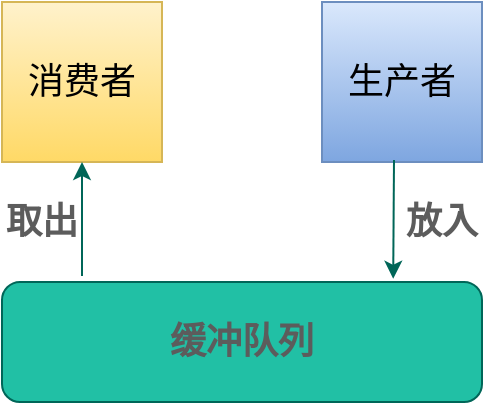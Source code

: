 <mxfile version="13.8.2" type="github"><diagram id="_AlI2kZsJtnZ9X1jW3i3" name="Page-1"><mxGraphModel dx="1038" dy="579" grid="1" gridSize="10" guides="1" tooltips="1" connect="1" arrows="1" fold="1" page="1" pageScale="1" pageWidth="827" pageHeight="1169" math="0" shadow="0"><root><mxCell id="0"/><mxCell id="1" parent="0"/><mxCell id="jElknOe6b9EMVfAQIuWB-1" value="&lt;font style=&quot;font-size: 18px&quot;&gt;消费者&lt;/font&gt;" style="whiteSpace=wrap;html=1;aspect=fixed;rounded=0;sketch=0;strokeColor=#d6b656;fillColor=#fff2cc;gradientColor=#ffd966;" vertex="1" parent="1"><mxGeometry x="200" y="200" width="80" height="80" as="geometry"/></mxCell><mxCell id="jElknOe6b9EMVfAQIuWB-2" value="&lt;font style=&quot;font-size: 18px&quot;&gt;&lt;b&gt;缓冲队列&lt;/b&gt;&lt;/font&gt;" style="rounded=1;whiteSpace=wrap;html=1;sketch=0;strokeColor=#006658;fillColor=#21C0A5;fontColor=#5C5C5C;" vertex="1" parent="1"><mxGeometry x="200" y="340" width="240" height="60" as="geometry"/></mxCell><mxCell id="jElknOe6b9EMVfAQIuWB-3" value="&lt;font style=&quot;font-size: 18px&quot;&gt;生产者&lt;/font&gt;" style="whiteSpace=wrap;html=1;aspect=fixed;rounded=0;sketch=0;strokeColor=#6c8ebf;fillColor=#dae8fc;gradientColor=#7ea6e0;" vertex="1" parent="1"><mxGeometry x="360" y="200" width="80" height="80" as="geometry"/></mxCell><mxCell id="jElknOe6b9EMVfAQIuWB-4" value="" style="endArrow=classic;html=1;strokeColor=#006658;fillColor=#21C0A5;fontColor=#5C5C5C;entryX=0.815;entryY=-0.027;entryDx=0;entryDy=0;entryPerimeter=0;" edge="1" parent="1" target="jElknOe6b9EMVfAQIuWB-2"><mxGeometry width="50" height="50" relative="1" as="geometry"><mxPoint x="396" y="279" as="sourcePoint"/><mxPoint x="420" y="280" as="targetPoint"/></mxGeometry></mxCell><mxCell id="jElknOe6b9EMVfAQIuWB-5" value="&lt;font style=&quot;font-size: 18px&quot;&gt;&lt;b&gt;放入&lt;/b&gt;&lt;/font&gt;" style="text;html=1;strokeColor=none;fillColor=none;align=center;verticalAlign=middle;whiteSpace=wrap;rounded=0;sketch=0;fontColor=#5C5C5C;" vertex="1" parent="1"><mxGeometry x="400" y="300" width="40" height="20" as="geometry"/></mxCell><mxCell id="jElknOe6b9EMVfAQIuWB-7" value="" style="endArrow=classic;html=1;strokeColor=#006658;fillColor=#21C0A5;fontColor=#5C5C5C;entryX=0.5;entryY=1;entryDx=0;entryDy=0;" edge="1" parent="1" target="jElknOe6b9EMVfAQIuWB-1"><mxGeometry width="50" height="50" relative="1" as="geometry"><mxPoint x="240" y="337" as="sourcePoint"/><mxPoint x="290" y="280" as="targetPoint"/></mxGeometry></mxCell><mxCell id="jElknOe6b9EMVfAQIuWB-8" value="&lt;b&gt;&lt;font style=&quot;font-size: 18px&quot;&gt;取出&lt;/font&gt;&lt;/b&gt;" style="text;html=1;strokeColor=none;fillColor=none;align=center;verticalAlign=middle;whiteSpace=wrap;rounded=0;sketch=0;fontColor=#5C5C5C;" vertex="1" parent="1"><mxGeometry x="200" y="300" width="40" height="20" as="geometry"/></mxCell></root></mxGraphModel></diagram></mxfile>